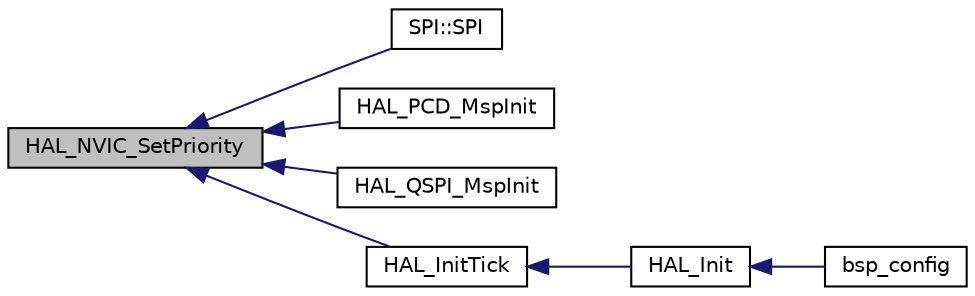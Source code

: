 digraph "HAL_NVIC_SetPriority"
{
  edge [fontname="Helvetica",fontsize="10",labelfontname="Helvetica",labelfontsize="10"];
  node [fontname="Helvetica",fontsize="10",shape=record];
  rankdir="LR";
  Node11 [label="HAL_NVIC_SetPriority",height=0.2,width=0.4,color="black", fillcolor="grey75", style="filled", fontcolor="black"];
  Node11 -> Node12 [dir="back",color="midnightblue",fontsize="10",style="solid",fontname="Helvetica"];
  Node12 [label="SPI::SPI",height=0.2,width=0.4,color="black", fillcolor="white", style="filled",URL="$class_s_p_i.html#a7fe5d5885824c3107bd0263b4e407e6f"];
  Node11 -> Node13 [dir="back",color="midnightblue",fontsize="10",style="solid",fontname="Helvetica"];
  Node13 [label="HAL_PCD_MspInit",height=0.2,width=0.4,color="black", fillcolor="white", style="filled",URL="$group___p_c_d___exported___functions___group1.html#ga73af972b44ba2890202363cd8b197dad",tooltip="Initializes the PCD MSP. "];
  Node11 -> Node14 [dir="back",color="midnightblue",fontsize="10",style="solid",fontname="Helvetica"];
  Node14 [label="HAL_QSPI_MspInit",height=0.2,width=0.4,color="black", fillcolor="white", style="filled",URL="$group___q_s_p_i___exported___functions___group1.html#gade8059377d8637fabb9a22fa1d50b558"];
  Node11 -> Node15 [dir="back",color="midnightblue",fontsize="10",style="solid",fontname="Helvetica"];
  Node15 [label="HAL_InitTick",height=0.2,width=0.4,color="black", fillcolor="white", style="filled",URL="$group___h_a_l___exported___functions___group1.html#ga44d1542f9985b2243b14a41070cc41cc",tooltip="This function configures the source of the time base. "];
  Node15 -> Node16 [dir="back",color="midnightblue",fontsize="10",style="solid",fontname="Helvetica"];
  Node16 [label="HAL_Init",height=0.2,width=0.4,color="black", fillcolor="white", style="filled",URL="$group___h_a_l___exported___functions___group1.html#gaecac54d350c3730e6831eb404e557dc4",tooltip="This function is used to initialize the HAL Library; it must be the first instruction to be executed ..."];
  Node16 -> Node17 [dir="back",color="midnightblue",fontsize="10",style="solid",fontname="Helvetica"];
  Node17 [label="bsp_config",height=0.2,width=0.4,color="black", fillcolor="white", style="filled",URL="$bsp_8c.html#a1daad6f02d05b6715108e804f68c3d21"];
}
